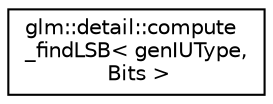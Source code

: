 digraph "Graphical Class Hierarchy"
{
  edge [fontname="Helvetica",fontsize="10",labelfontname="Helvetica",labelfontsize="10"];
  node [fontname="Helvetica",fontsize="10",shape=record];
  rankdir="LR";
  Node1 [label="glm::detail::compute\l_findLSB\< genIUType,\l Bits \>",height=0.2,width=0.4,color="black", fillcolor="white", style="filled",URL="$structglm_1_1detail_1_1compute__find_l_s_b.html"];
}
